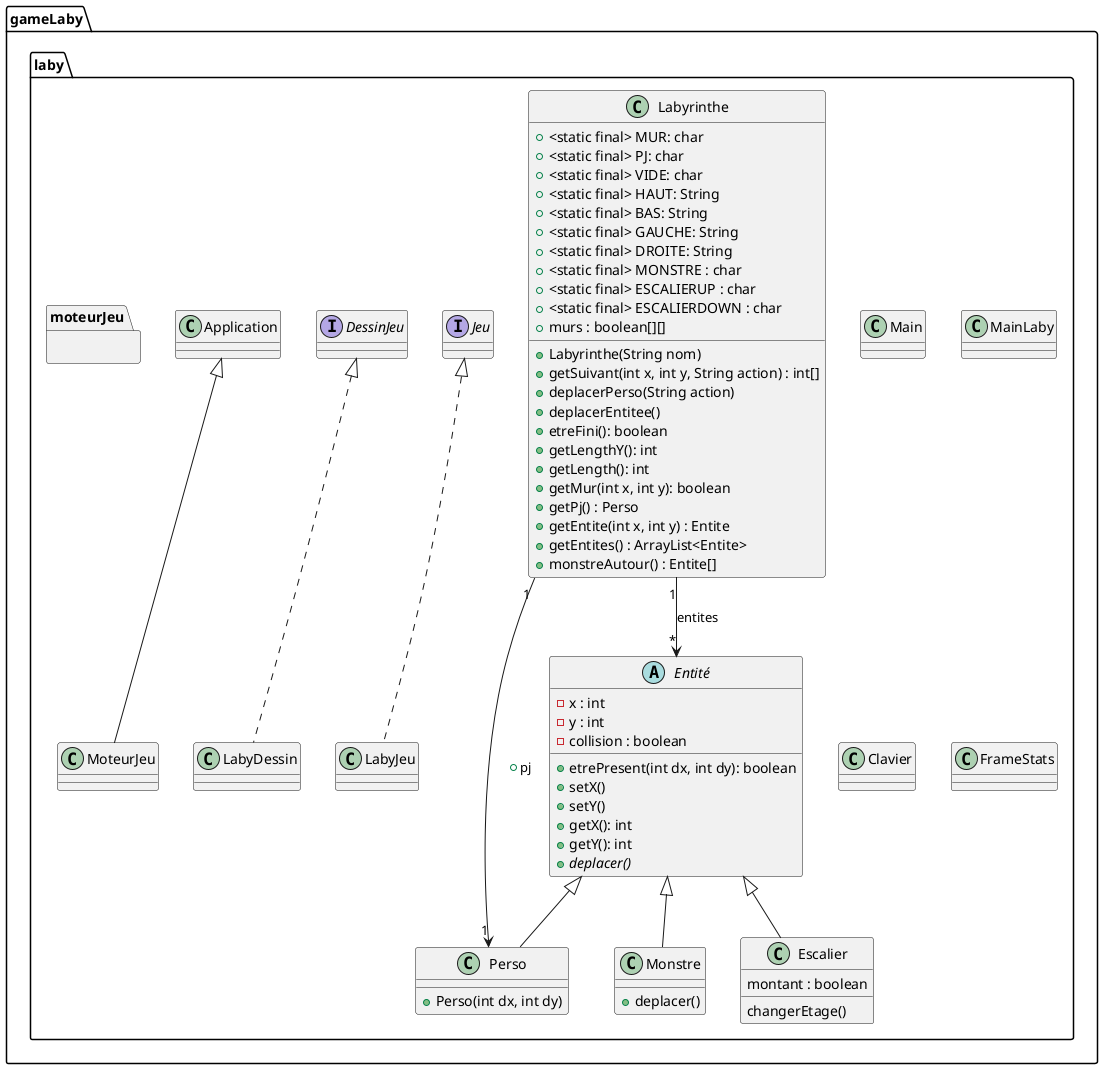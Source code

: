 @startuml
package gameLaby.laby{
class Labyrinthe{
+ <static final> MUR: char
+ <static final> PJ: char
+ <static final> VIDE: char
+ <static final> HAUT: String
+ <static final> BAS: String
+ <static final> GAUCHE: String
+ <static final> DROITE: String
+ <static final> MONSTRE : char
+ <static final> ESCALIERUP : char
+ <static final> ESCALIERDOWN : char
+ murs : boolean[][]
+ Labyrinthe(String nom)
+ getSuivant(int x, int y, String action) : int[]
+ deplacerPerso(String action)
+ deplacerEntitee()
+ etreFini(): boolean
+ getLengthY(): int
+ getLength(): int
+ getMur(int x, int y): boolean
+ getPj() : Perso
+ getEntite(int x, int y) : Entite
+ getEntites() : ArrayList<Entite>
+ monstreAutour() : Entite[]
}


class Main{
}

class MainLaby{
}

class Perso{
+Perso(int dx, int dy)
}

Abstract class Entité{
- x : int
- y : int
- collision : boolean
+ etrePresent(int dx, int dy): boolean
+setX()
+setY()
+getX(): int
+getY(): int
+{abstract}deplacer()
}

class Monstre{
+deplacer()
}

class Escalier{
montant : boolean
changerEtage()
}

class LabyJeu{
}

class LabyDessin{
}

package moteurJeu{
}

interface Jeu{
}

interface DessinJeu{
}

class Clavier{
}

class FrameStats{
}

class MoteurJeu{
}

Labyrinthe "1" --> "*" Entité : entites
Labyrinthe "1" --> "1" Perso : + pj

Entité <|-- Monstre
Entité <|-- Perso
Entité <|-- Escalier
Jeu <|.. LabyJeu
DessinJeu <|.. LabyDessin
Application <|-- MoteurJeu

@enduml